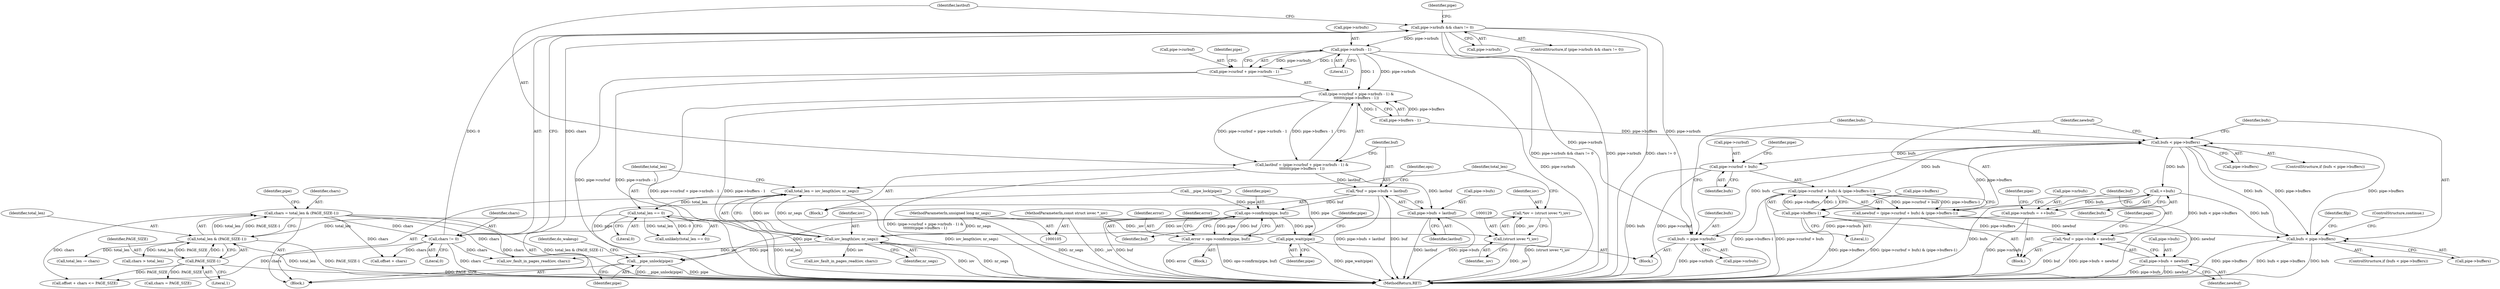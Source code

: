 digraph "0_linux_f0d1bec9d58d4c038d0ac958c9af82be6eb18045_1@pointer" {
"1000176" [label="(Call,pipe->nrbufs && chars != 0)"];
"1000180" [label="(Call,chars != 0)"];
"1000168" [label="(Call,chars = total_len & (PAGE_SIZE-1))"];
"1000170" [label="(Call,total_len & (PAGE_SIZE-1))"];
"1000140" [label="(Call,total_len == 0)"];
"1000133" [label="(Call,total_len = iov_length(iov, nr_segs))"];
"1000135" [label="(Call,iov_length(iov, nr_segs))"];
"1000126" [label="(Call,*iov = (struct iovec *)_iov)"];
"1000128" [label="(Call,(struct iovec *)_iov)"];
"1000107" [label="(MethodParameterIn,const struct iovec *_iov)"];
"1000108" [label="(MethodParameterIn,unsigned long nr_segs)"];
"1000172" [label="(Call,PAGE_SIZE-1)"];
"1000192" [label="(Call,pipe->nrbufs - 1)"];
"1000187" [label="(Call,(pipe->curbuf + pipe->nrbufs - 1) &\n\t\t\t\t\t\t\t(pipe->buffers - 1))"];
"1000185" [label="(Call,lastbuf = (pipe->curbuf + pipe->nrbufs - 1) &\n\t\t\t\t\t\t\t(pipe->buffers - 1))"];
"1000203" [label="(Call,*buf = pipe->bufs + lastbuf)"];
"1000245" [label="(Call,ops->confirm(pipe, buf))"];
"1000243" [label="(Call,error = ops->confirm(pipe, buf))"];
"1000589" [label="(Call,pipe_wait(pipe))"];
"1000596" [label="(Call,__pipe_unlock(pipe))"];
"1000205" [label="(Call,pipe->bufs + lastbuf)"];
"1000188" [label="(Call,pipe->curbuf + pipe->nrbufs - 1)"];
"1000341" [label="(Call,bufs = pipe->nrbufs)"];
"1000347" [label="(Call,bufs < pipe->buffers)"];
"1000356" [label="(Call,(pipe->curbuf + bufs) & (pipe->buffers-1))"];
"1000354" [label="(Call,newbuf = (pipe->curbuf + bufs) & (pipe->buffers-1))"];
"1000368" [label="(Call,*buf = pipe->bufs + newbuf)"];
"1000370" [label="(Call,pipe->bufs + newbuf)"];
"1000357" [label="(Call,pipe->curbuf + bufs)"];
"1000362" [label="(Call,pipe->buffers-1)"];
"1000531" [label="(Call,bufs < pipe->buffers)"];
"1000516" [label="(Call,++bufs)"];
"1000512" [label="(Call,pipe->nrbufs = ++bufs)"];
"1000182" [label="(Literal,0)"];
"1000326" [label="(Identifier,pipe)"];
"1000243" [label="(Call,error = ops->confirm(pipe, buf))"];
"1000128" [label="(Call,(struct iovec *)_iov)"];
"1000349" [label="(Call,pipe->buffers)"];
"1000151" [label="(Call,__pipe_lock(pipe))"];
"1000186" [label="(Identifier,lastbuf)"];
"1000362" [label="(Call,pipe->buffers-1)"];
"1000232" [label="(Call,offset + chars)"];
"1000137" [label="(Identifier,nr_segs)"];
"1000212" [label="(Identifier,ops)"];
"1000530" [label="(ControlStructure,if (bufs < pipe->buffers))"];
"1000141" [label="(Identifier,total_len)"];
"1000346" [label="(ControlStructure,if (bufs < pipe->buffers))"];
"1000178" [label="(Identifier,pipe)"];
"1000533" [label="(Call,pipe->buffers)"];
"1000176" [label="(Call,pipe->nrbufs && chars != 0)"];
"1000170" [label="(Call,total_len & (PAGE_SIZE-1))"];
"1000209" [label="(Identifier,lastbuf)"];
"1000356" [label="(Call,(pipe->curbuf + bufs) & (pipe->buffers-1))"];
"1000352" [label="(Block,)"];
"1000236" [label="(Block,)"];
"1000512" [label="(Call,pipe->nrbufs = ++bufs)"];
"1000126" [label="(Call,*iov = (struct iovec *)_iov)"];
"1000321" [label="(Block,)"];
"1000597" [label="(Identifier,pipe)"];
"1000247" [label="(Identifier,buf)"];
"1000593" [label="(Identifier,pipe)"];
"1000177" [label="(Call,pipe->nrbufs)"];
"1000371" [label="(Call,pipe->bufs)"];
"1000513" [label="(Call,pipe->nrbufs)"];
"1000205" [label="(Call,pipe->bufs + lastbuf)"];
"1000206" [label="(Call,pipe->bufs)"];
"1000171" [label="(Identifier,total_len)"];
"1000189" [label="(Call,pipe->curbuf)"];
"1000251" [label="(Call,iov_fault_in_pages_read(iov, chars))"];
"1000520" [label="(Identifier,pipe)"];
"1000596" [label="(Call,__pipe_unlock(pipe))"];
"1000142" [label="(Literal,0)"];
"1000136" [label="(Identifier,iov)"];
"1000169" [label="(Identifier,chars)"];
"1000245" [label="(Call,ops->confirm(pipe, buf))"];
"1000341" [label="(Call,bufs = pipe->nrbufs)"];
"1000168" [label="(Call,chars = total_len & (PAGE_SIZE-1))"];
"1000244" [label="(Identifier,error)"];
"1000192" [label="(Call,pipe->nrbufs - 1)"];
"1000343" [label="(Call,pipe->nrbufs)"];
"1000231" [label="(Call,offset + chars <= PAGE_SIZE)"];
"1000361" [label="(Identifier,bufs)"];
"1000644" [label="(MethodReturn,RET)"];
"1000310" [label="(Call,total_len -= chars)"];
"1000348" [label="(Identifier,bufs)"];
"1000175" [label="(ControlStructure,if (pipe->nrbufs && chars != 0))"];
"1000370" [label="(Call,pipe->bufs + newbuf)"];
"1000366" [label="(Literal,1)"];
"1000130" [label="(Identifier,_iov)"];
"1000540" [label="(Identifier,filp)"];
"1000531" [label="(Call,bufs < pipe->buffers)"];
"1000249" [label="(Identifier,error)"];
"1000517" [label="(Identifier,bufs)"];
"1000204" [label="(Identifier,buf)"];
"1000110" [label="(Block,)"];
"1000536" [label="(ControlStructure,continue;)"];
"1000108" [label="(MethodParameterIn,unsigned long nr_segs)"];
"1000354" [label="(Call,newbuf = (pipe->curbuf + bufs) & (pipe->buffers-1))"];
"1000183" [label="(Block,)"];
"1000133" [label="(Call,total_len = iov_length(iov, nr_segs))"];
"1000107" [label="(MethodParameterIn,const struct iovec *_iov)"];
"1000127" [label="(Identifier,iov)"];
"1000421" [label="(Call,iov_fault_in_pages_read(iov, chars))"];
"1000532" [label="(Identifier,bufs)"];
"1000347" [label="(Call,bufs < pipe->buffers)"];
"1000358" [label="(Call,pipe->curbuf)"];
"1000368" [label="(Call,*buf = pipe->bufs + newbuf)"];
"1000134" [label="(Identifier,total_len)"];
"1000174" [label="(Literal,1)"];
"1000516" [label="(Call,++bufs)"];
"1000342" [label="(Identifier,bufs)"];
"1000369" [label="(Identifier,buf)"];
"1000364" [label="(Identifier,pipe)"];
"1000139" [label="(Call,unlikely(total_len == 0))"];
"1000197" [label="(Call,pipe->buffers - 1)"];
"1000188" [label="(Call,pipe->curbuf + pipe->nrbufs - 1)"];
"1000196" [label="(Literal,1)"];
"1000355" [label="(Identifier,newbuf)"];
"1000374" [label="(Identifier,newbuf)"];
"1000246" [label="(Identifier,pipe)"];
"1000411" [label="(Call,chars = PAGE_SIZE)"];
"1000180" [label="(Call,chars != 0)"];
"1000140" [label="(Call,total_len == 0)"];
"1000589" [label="(Call,pipe_wait(pipe))"];
"1000135" [label="(Call,iov_length(iov, nr_segs))"];
"1000203" [label="(Call,*buf = pipe->bufs + lastbuf)"];
"1000187" [label="(Call,(pipe->curbuf + pipe->nrbufs - 1) &\n\t\t\t\t\t\t\t(pipe->buffers - 1))"];
"1000377" [label="(Identifier,page)"];
"1000599" [label="(Identifier,do_wakeup)"];
"1000173" [label="(Identifier,PAGE_SIZE)"];
"1000357" [label="(Call,pipe->curbuf + bufs)"];
"1000415" [label="(Call,chars > total_len)"];
"1000172" [label="(Call,PAGE_SIZE-1)"];
"1000185" [label="(Call,lastbuf = (pipe->curbuf + pipe->nrbufs - 1) &\n\t\t\t\t\t\t\t(pipe->buffers - 1))"];
"1000199" [label="(Identifier,pipe)"];
"1000193" [label="(Call,pipe->nrbufs)"];
"1000363" [label="(Call,pipe->buffers)"];
"1000590" [label="(Identifier,pipe)"];
"1000181" [label="(Identifier,chars)"];
"1000176" -> "1000175"  [label="AST: "];
"1000176" -> "1000177"  [label="CFG: "];
"1000176" -> "1000180"  [label="CFG: "];
"1000177" -> "1000176"  [label="AST: "];
"1000180" -> "1000176"  [label="AST: "];
"1000186" -> "1000176"  [label="CFG: "];
"1000326" -> "1000176"  [label="CFG: "];
"1000176" -> "1000644"  [label="DDG: chars != 0"];
"1000176" -> "1000644"  [label="DDG: pipe->nrbufs && chars != 0"];
"1000176" -> "1000644"  [label="DDG: pipe->nrbufs"];
"1000180" -> "1000176"  [label="DDG: chars"];
"1000180" -> "1000176"  [label="DDG: 0"];
"1000176" -> "1000192"  [label="DDG: pipe->nrbufs"];
"1000176" -> "1000341"  [label="DDG: pipe->nrbufs"];
"1000180" -> "1000182"  [label="CFG: "];
"1000181" -> "1000180"  [label="AST: "];
"1000182" -> "1000180"  [label="AST: "];
"1000180" -> "1000644"  [label="DDG: chars"];
"1000168" -> "1000180"  [label="DDG: chars"];
"1000180" -> "1000231"  [label="DDG: chars"];
"1000180" -> "1000232"  [label="DDG: chars"];
"1000180" -> "1000251"  [label="DDG: chars"];
"1000168" -> "1000110"  [label="AST: "];
"1000168" -> "1000170"  [label="CFG: "];
"1000169" -> "1000168"  [label="AST: "];
"1000170" -> "1000168"  [label="AST: "];
"1000178" -> "1000168"  [label="CFG: "];
"1000168" -> "1000644"  [label="DDG: chars"];
"1000168" -> "1000644"  [label="DDG: total_len & (PAGE_SIZE-1)"];
"1000170" -> "1000168"  [label="DDG: total_len"];
"1000170" -> "1000168"  [label="DDG: PAGE_SIZE-1"];
"1000168" -> "1000231"  [label="DDG: chars"];
"1000168" -> "1000232"  [label="DDG: chars"];
"1000168" -> "1000251"  [label="DDG: chars"];
"1000170" -> "1000172"  [label="CFG: "];
"1000171" -> "1000170"  [label="AST: "];
"1000172" -> "1000170"  [label="AST: "];
"1000170" -> "1000644"  [label="DDG: PAGE_SIZE-1"];
"1000170" -> "1000644"  [label="DDG: total_len"];
"1000140" -> "1000170"  [label="DDG: total_len"];
"1000172" -> "1000170"  [label="DDG: PAGE_SIZE"];
"1000172" -> "1000170"  [label="DDG: 1"];
"1000170" -> "1000310"  [label="DDG: total_len"];
"1000170" -> "1000415"  [label="DDG: total_len"];
"1000140" -> "1000139"  [label="AST: "];
"1000140" -> "1000142"  [label="CFG: "];
"1000141" -> "1000140"  [label="AST: "];
"1000142" -> "1000140"  [label="AST: "];
"1000139" -> "1000140"  [label="CFG: "];
"1000140" -> "1000644"  [label="DDG: total_len"];
"1000140" -> "1000139"  [label="DDG: total_len"];
"1000140" -> "1000139"  [label="DDG: 0"];
"1000133" -> "1000140"  [label="DDG: total_len"];
"1000133" -> "1000110"  [label="AST: "];
"1000133" -> "1000135"  [label="CFG: "];
"1000134" -> "1000133"  [label="AST: "];
"1000135" -> "1000133"  [label="AST: "];
"1000141" -> "1000133"  [label="CFG: "];
"1000133" -> "1000644"  [label="DDG: iov_length(iov, nr_segs)"];
"1000135" -> "1000133"  [label="DDG: iov"];
"1000135" -> "1000133"  [label="DDG: nr_segs"];
"1000135" -> "1000137"  [label="CFG: "];
"1000136" -> "1000135"  [label="AST: "];
"1000137" -> "1000135"  [label="AST: "];
"1000135" -> "1000644"  [label="DDG: iov"];
"1000135" -> "1000644"  [label="DDG: nr_segs"];
"1000126" -> "1000135"  [label="DDG: iov"];
"1000108" -> "1000135"  [label="DDG: nr_segs"];
"1000135" -> "1000251"  [label="DDG: iov"];
"1000135" -> "1000421"  [label="DDG: iov"];
"1000126" -> "1000110"  [label="AST: "];
"1000126" -> "1000128"  [label="CFG: "];
"1000127" -> "1000126"  [label="AST: "];
"1000128" -> "1000126"  [label="AST: "];
"1000134" -> "1000126"  [label="CFG: "];
"1000126" -> "1000644"  [label="DDG: (struct iovec *)_iov"];
"1000128" -> "1000126"  [label="DDG: _iov"];
"1000128" -> "1000130"  [label="CFG: "];
"1000129" -> "1000128"  [label="AST: "];
"1000130" -> "1000128"  [label="AST: "];
"1000128" -> "1000644"  [label="DDG: _iov"];
"1000107" -> "1000128"  [label="DDG: _iov"];
"1000107" -> "1000105"  [label="AST: "];
"1000107" -> "1000644"  [label="DDG: _iov"];
"1000108" -> "1000105"  [label="AST: "];
"1000108" -> "1000644"  [label="DDG: nr_segs"];
"1000172" -> "1000174"  [label="CFG: "];
"1000173" -> "1000172"  [label="AST: "];
"1000174" -> "1000172"  [label="AST: "];
"1000172" -> "1000644"  [label="DDG: PAGE_SIZE"];
"1000172" -> "1000231"  [label="DDG: PAGE_SIZE"];
"1000172" -> "1000411"  [label="DDG: PAGE_SIZE"];
"1000192" -> "1000188"  [label="AST: "];
"1000192" -> "1000196"  [label="CFG: "];
"1000193" -> "1000192"  [label="AST: "];
"1000196" -> "1000192"  [label="AST: "];
"1000188" -> "1000192"  [label="CFG: "];
"1000192" -> "1000644"  [label="DDG: pipe->nrbufs"];
"1000192" -> "1000187"  [label="DDG: pipe->nrbufs"];
"1000192" -> "1000187"  [label="DDG: 1"];
"1000192" -> "1000188"  [label="DDG: pipe->nrbufs"];
"1000192" -> "1000188"  [label="DDG: 1"];
"1000192" -> "1000341"  [label="DDG: pipe->nrbufs"];
"1000187" -> "1000185"  [label="AST: "];
"1000187" -> "1000197"  [label="CFG: "];
"1000188" -> "1000187"  [label="AST: "];
"1000197" -> "1000187"  [label="AST: "];
"1000185" -> "1000187"  [label="CFG: "];
"1000187" -> "1000644"  [label="DDG: pipe->curbuf + pipe->nrbufs - 1"];
"1000187" -> "1000644"  [label="DDG: pipe->buffers - 1"];
"1000187" -> "1000185"  [label="DDG: pipe->curbuf + pipe->nrbufs - 1"];
"1000187" -> "1000185"  [label="DDG: pipe->buffers - 1"];
"1000197" -> "1000187"  [label="DDG: pipe->buffers"];
"1000197" -> "1000187"  [label="DDG: 1"];
"1000185" -> "1000183"  [label="AST: "];
"1000186" -> "1000185"  [label="AST: "];
"1000204" -> "1000185"  [label="CFG: "];
"1000185" -> "1000644"  [label="DDG: (pipe->curbuf + pipe->nrbufs - 1) &\n\t\t\t\t\t\t\t(pipe->buffers - 1)"];
"1000185" -> "1000203"  [label="DDG: lastbuf"];
"1000185" -> "1000205"  [label="DDG: lastbuf"];
"1000203" -> "1000183"  [label="AST: "];
"1000203" -> "1000205"  [label="CFG: "];
"1000204" -> "1000203"  [label="AST: "];
"1000205" -> "1000203"  [label="AST: "];
"1000212" -> "1000203"  [label="CFG: "];
"1000203" -> "1000644"  [label="DDG: pipe->bufs + lastbuf"];
"1000203" -> "1000644"  [label="DDG: buf"];
"1000203" -> "1000245"  [label="DDG: buf"];
"1000245" -> "1000243"  [label="AST: "];
"1000245" -> "1000247"  [label="CFG: "];
"1000246" -> "1000245"  [label="AST: "];
"1000247" -> "1000245"  [label="AST: "];
"1000243" -> "1000245"  [label="CFG: "];
"1000245" -> "1000644"  [label="DDG: buf"];
"1000245" -> "1000243"  [label="DDG: pipe"];
"1000245" -> "1000243"  [label="DDG: buf"];
"1000151" -> "1000245"  [label="DDG: pipe"];
"1000245" -> "1000589"  [label="DDG: pipe"];
"1000245" -> "1000596"  [label="DDG: pipe"];
"1000243" -> "1000236"  [label="AST: "];
"1000244" -> "1000243"  [label="AST: "];
"1000249" -> "1000243"  [label="CFG: "];
"1000243" -> "1000644"  [label="DDG: error"];
"1000243" -> "1000644"  [label="DDG: ops->confirm(pipe, buf)"];
"1000589" -> "1000321"  [label="AST: "];
"1000589" -> "1000590"  [label="CFG: "];
"1000590" -> "1000589"  [label="AST: "];
"1000593" -> "1000589"  [label="CFG: "];
"1000589" -> "1000644"  [label="DDG: pipe_wait(pipe)"];
"1000151" -> "1000589"  [label="DDG: pipe"];
"1000589" -> "1000596"  [label="DDG: pipe"];
"1000596" -> "1000110"  [label="AST: "];
"1000596" -> "1000597"  [label="CFG: "];
"1000597" -> "1000596"  [label="AST: "];
"1000599" -> "1000596"  [label="CFG: "];
"1000596" -> "1000644"  [label="DDG: pipe"];
"1000596" -> "1000644"  [label="DDG: __pipe_unlock(pipe)"];
"1000151" -> "1000596"  [label="DDG: pipe"];
"1000205" -> "1000209"  [label="CFG: "];
"1000206" -> "1000205"  [label="AST: "];
"1000209" -> "1000205"  [label="AST: "];
"1000205" -> "1000644"  [label="DDG: lastbuf"];
"1000205" -> "1000644"  [label="DDG: pipe->bufs"];
"1000189" -> "1000188"  [label="AST: "];
"1000199" -> "1000188"  [label="CFG: "];
"1000188" -> "1000644"  [label="DDG: pipe->curbuf"];
"1000188" -> "1000644"  [label="DDG: pipe->nrbufs - 1"];
"1000341" -> "1000321"  [label="AST: "];
"1000341" -> "1000343"  [label="CFG: "];
"1000342" -> "1000341"  [label="AST: "];
"1000343" -> "1000341"  [label="AST: "];
"1000348" -> "1000341"  [label="CFG: "];
"1000341" -> "1000644"  [label="DDG: pipe->nrbufs"];
"1000512" -> "1000341"  [label="DDG: pipe->nrbufs"];
"1000341" -> "1000347"  [label="DDG: bufs"];
"1000347" -> "1000346"  [label="AST: "];
"1000347" -> "1000349"  [label="CFG: "];
"1000348" -> "1000347"  [label="AST: "];
"1000349" -> "1000347"  [label="AST: "];
"1000355" -> "1000347"  [label="CFG: "];
"1000532" -> "1000347"  [label="CFG: "];
"1000347" -> "1000644"  [label="DDG: bufs < pipe->buffers"];
"1000531" -> "1000347"  [label="DDG: pipe->buffers"];
"1000197" -> "1000347"  [label="DDG: pipe->buffers"];
"1000347" -> "1000356"  [label="DDG: bufs"];
"1000347" -> "1000357"  [label="DDG: bufs"];
"1000347" -> "1000362"  [label="DDG: pipe->buffers"];
"1000347" -> "1000516"  [label="DDG: bufs"];
"1000347" -> "1000531"  [label="DDG: bufs"];
"1000347" -> "1000531"  [label="DDG: pipe->buffers"];
"1000356" -> "1000354"  [label="AST: "];
"1000356" -> "1000362"  [label="CFG: "];
"1000357" -> "1000356"  [label="AST: "];
"1000362" -> "1000356"  [label="AST: "];
"1000354" -> "1000356"  [label="CFG: "];
"1000356" -> "1000644"  [label="DDG: pipe->curbuf + bufs"];
"1000356" -> "1000644"  [label="DDG: pipe->buffers-1"];
"1000356" -> "1000354"  [label="DDG: pipe->curbuf + bufs"];
"1000356" -> "1000354"  [label="DDG: pipe->buffers-1"];
"1000362" -> "1000356"  [label="DDG: pipe->buffers"];
"1000362" -> "1000356"  [label="DDG: 1"];
"1000354" -> "1000352"  [label="AST: "];
"1000355" -> "1000354"  [label="AST: "];
"1000369" -> "1000354"  [label="CFG: "];
"1000354" -> "1000644"  [label="DDG: (pipe->curbuf + bufs) & (pipe->buffers-1)"];
"1000354" -> "1000368"  [label="DDG: newbuf"];
"1000354" -> "1000370"  [label="DDG: newbuf"];
"1000368" -> "1000352"  [label="AST: "];
"1000368" -> "1000370"  [label="CFG: "];
"1000369" -> "1000368"  [label="AST: "];
"1000370" -> "1000368"  [label="AST: "];
"1000377" -> "1000368"  [label="CFG: "];
"1000368" -> "1000644"  [label="DDG: buf"];
"1000368" -> "1000644"  [label="DDG: pipe->bufs + newbuf"];
"1000370" -> "1000374"  [label="CFG: "];
"1000371" -> "1000370"  [label="AST: "];
"1000374" -> "1000370"  [label="AST: "];
"1000370" -> "1000644"  [label="DDG: newbuf"];
"1000370" -> "1000644"  [label="DDG: pipe->bufs"];
"1000357" -> "1000361"  [label="CFG: "];
"1000358" -> "1000357"  [label="AST: "];
"1000361" -> "1000357"  [label="AST: "];
"1000364" -> "1000357"  [label="CFG: "];
"1000357" -> "1000644"  [label="DDG: bufs"];
"1000357" -> "1000644"  [label="DDG: pipe->curbuf"];
"1000362" -> "1000366"  [label="CFG: "];
"1000363" -> "1000362"  [label="AST: "];
"1000366" -> "1000362"  [label="AST: "];
"1000362" -> "1000644"  [label="DDG: pipe->buffers"];
"1000362" -> "1000531"  [label="DDG: pipe->buffers"];
"1000531" -> "1000530"  [label="AST: "];
"1000531" -> "1000533"  [label="CFG: "];
"1000532" -> "1000531"  [label="AST: "];
"1000533" -> "1000531"  [label="AST: "];
"1000536" -> "1000531"  [label="CFG: "];
"1000540" -> "1000531"  [label="CFG: "];
"1000531" -> "1000644"  [label="DDG: pipe->buffers"];
"1000531" -> "1000644"  [label="DDG: bufs < pipe->buffers"];
"1000531" -> "1000644"  [label="DDG: bufs"];
"1000516" -> "1000531"  [label="DDG: bufs"];
"1000516" -> "1000512"  [label="AST: "];
"1000516" -> "1000517"  [label="CFG: "];
"1000517" -> "1000516"  [label="AST: "];
"1000512" -> "1000516"  [label="CFG: "];
"1000516" -> "1000644"  [label="DDG: bufs"];
"1000516" -> "1000512"  [label="DDG: bufs"];
"1000512" -> "1000352"  [label="AST: "];
"1000513" -> "1000512"  [label="AST: "];
"1000520" -> "1000512"  [label="CFG: "];
"1000512" -> "1000644"  [label="DDG: pipe->nrbufs"];
}
